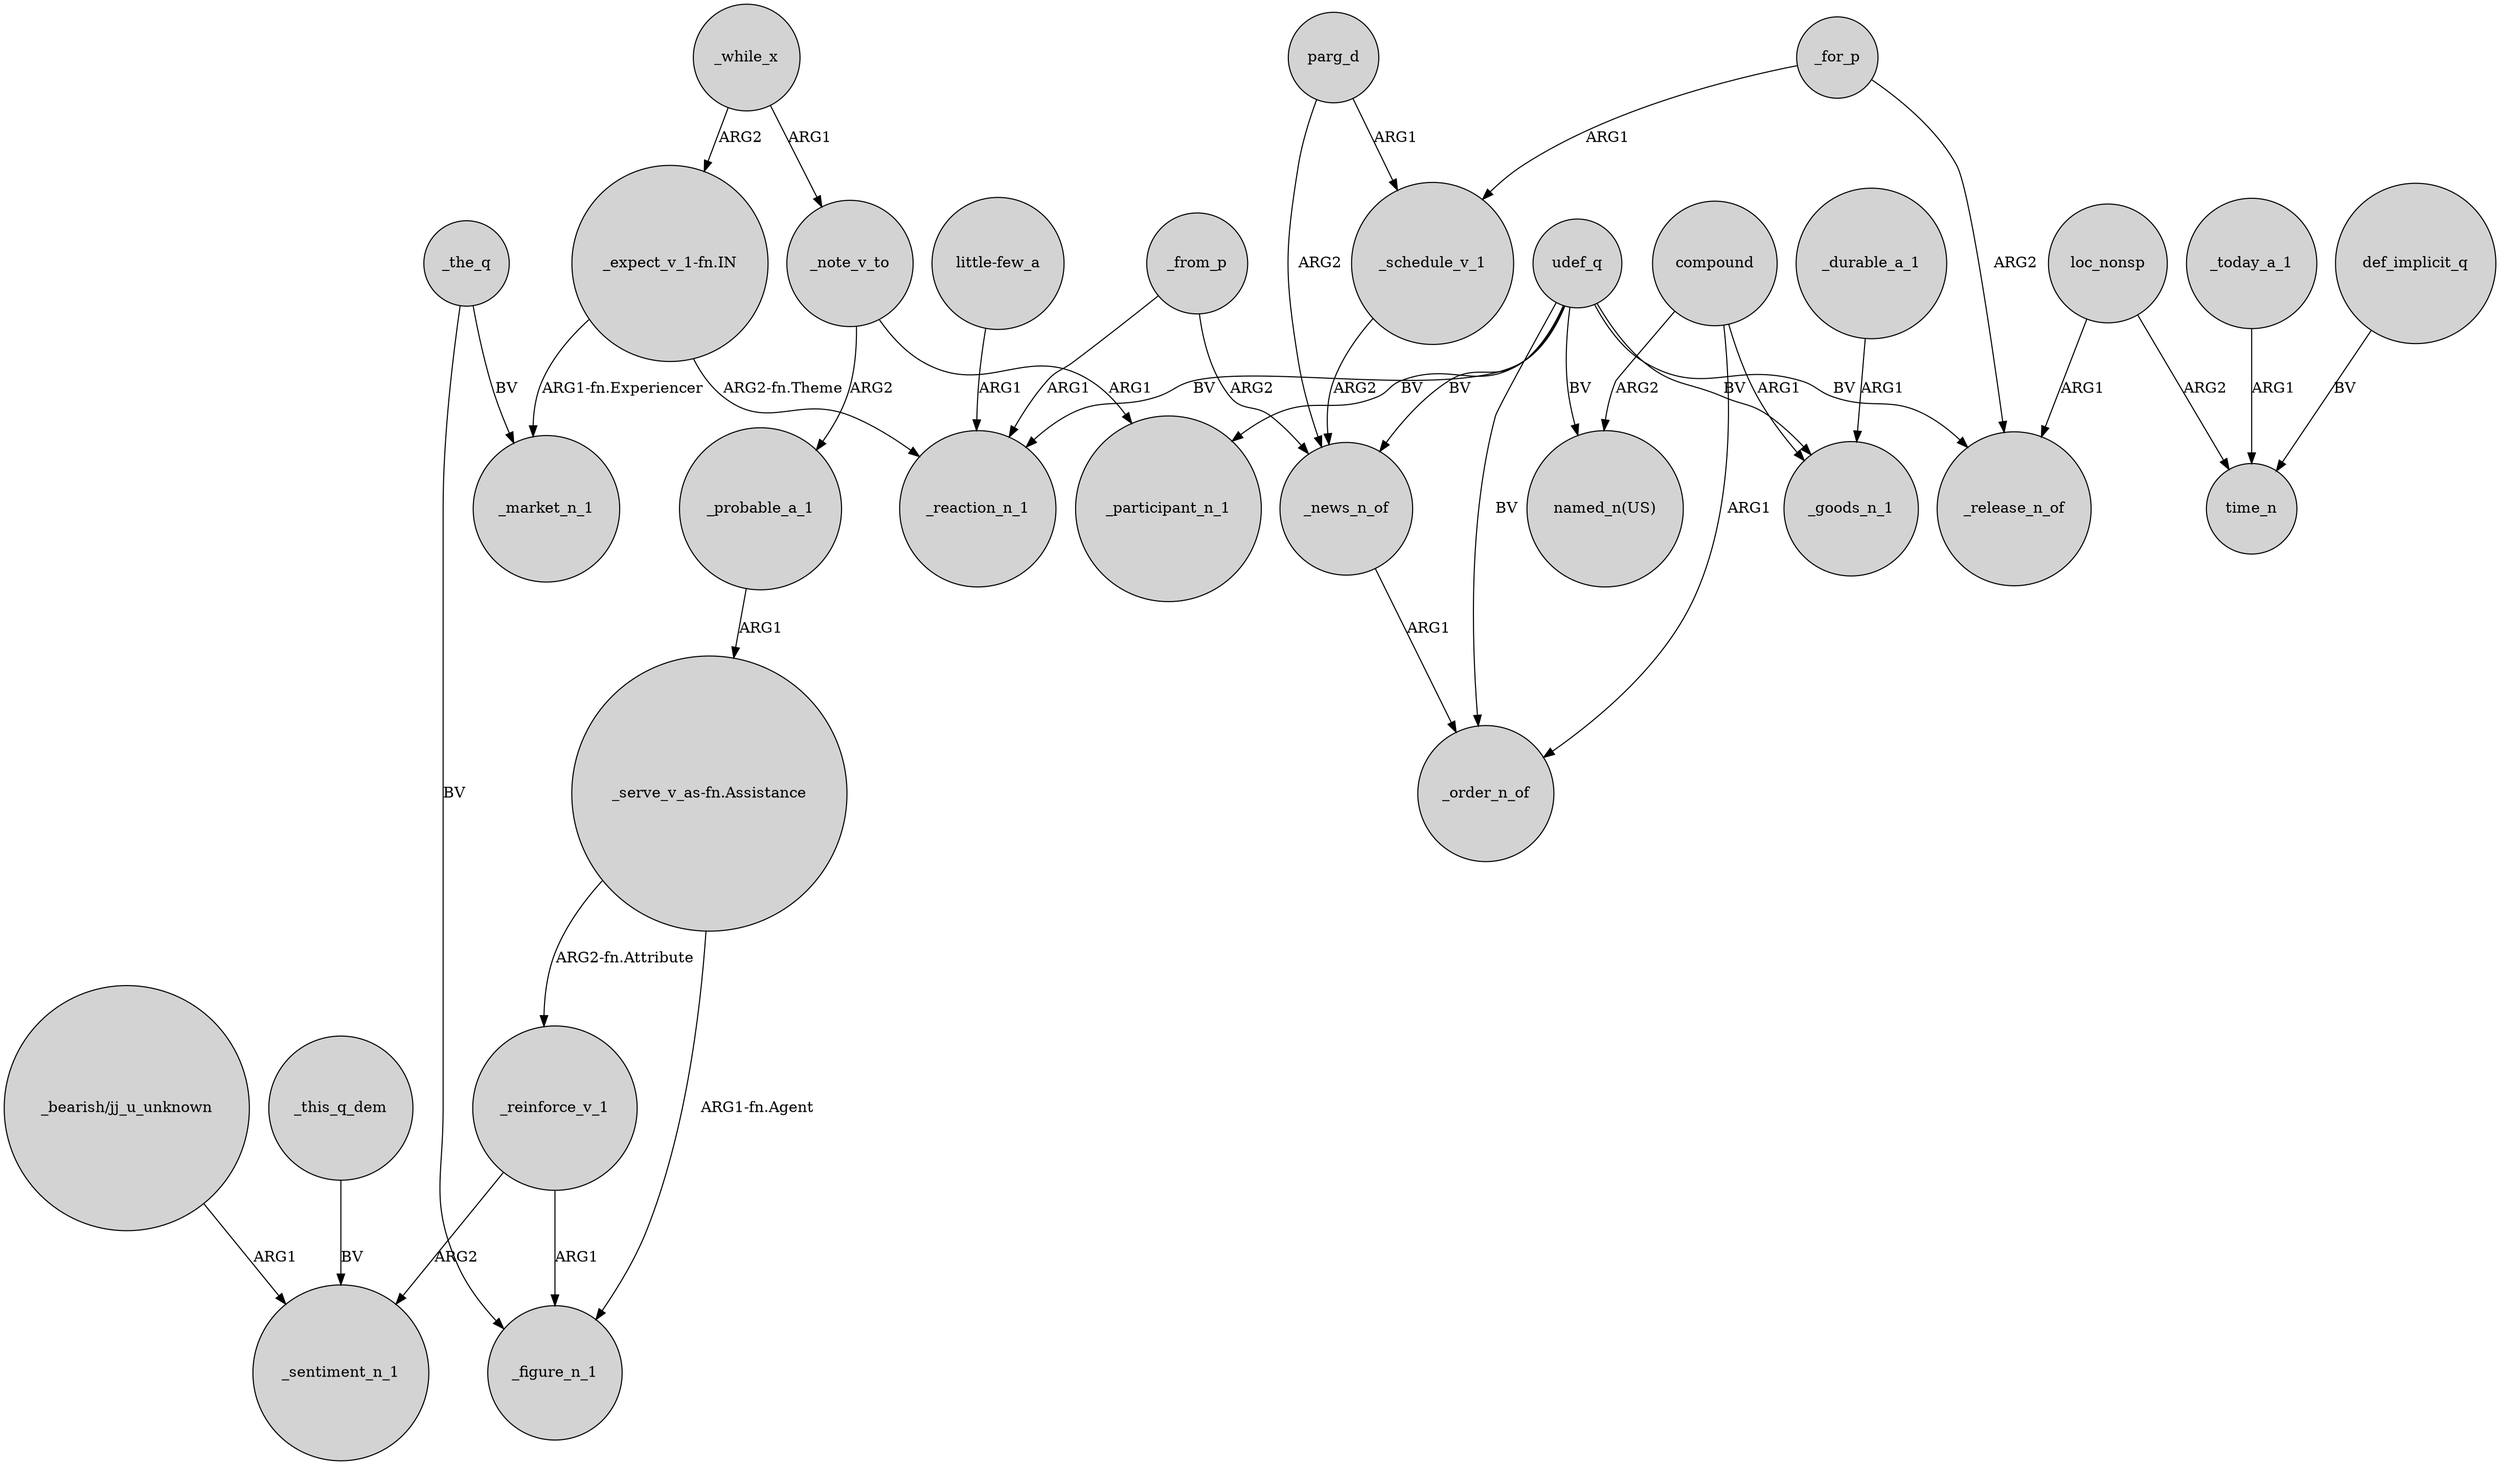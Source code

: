 digraph {
	node [shape=circle style=filled]
	"_bearish/jj_u_unknown" -> _sentiment_n_1 [label=ARG1]
	udef_q -> _reaction_n_1 [label=BV]
	udef_q -> "named_n(US)" [label=BV]
	_from_p -> _news_n_of [label=ARG2]
	_today_a_1 -> time_n [label=ARG1]
	udef_q -> _order_n_of [label=BV]
	udef_q -> _participant_n_1 [label=BV]
	_reinforce_v_1 -> _sentiment_n_1 [label=ARG2]
	_for_p -> _release_n_of [label=ARG2]
	_from_p -> _reaction_n_1 [label=ARG1]
	"_serve_v_as-fn.Assistance" -> _figure_n_1 [label="ARG1-fn.Agent"]
	_the_q -> _figure_n_1 [label=BV]
	loc_nonsp -> _release_n_of [label=ARG1]
	compound -> "named_n(US)" [label=ARG2]
	loc_nonsp -> time_n [label=ARG2]
	_durable_a_1 -> _goods_n_1 [label=ARG1]
	_this_q_dem -> _sentiment_n_1 [label=BV]
	_note_v_to -> _probable_a_1 [label=ARG2]
	udef_q -> _release_n_of [label=BV]
	"_expect_v_1-fn.IN" -> _reaction_n_1 [label="ARG2-fn.Theme"]
	_while_x -> _note_v_to [label=ARG1]
	_news_n_of -> _order_n_of [label=ARG1]
	_probable_a_1 -> "_serve_v_as-fn.Assistance" [label=ARG1]
	compound -> _order_n_of [label=ARG1]
	compound -> _goods_n_1 [label=ARG1]
	"_expect_v_1-fn.IN" -> _market_n_1 [label="ARG1-fn.Experiencer"]
	udef_q -> _goods_n_1 [label=BV]
	_schedule_v_1 -> _news_n_of [label=ARG2]
	_reinforce_v_1 -> _figure_n_1 [label=ARG1]
	_for_p -> _schedule_v_1 [label=ARG1]
	_while_x -> "_expect_v_1-fn.IN" [label=ARG2]
	"little-few_a" -> _reaction_n_1 [label=ARG1]
	udef_q -> _news_n_of [label=BV]
	parg_d -> _news_n_of [label=ARG2]
	parg_d -> _schedule_v_1 [label=ARG1]
	"_serve_v_as-fn.Assistance" -> _reinforce_v_1 [label="ARG2-fn.Attribute"]
	_the_q -> _market_n_1 [label=BV]
	_note_v_to -> _participant_n_1 [label=ARG1]
	def_implicit_q -> time_n [label=BV]
}
